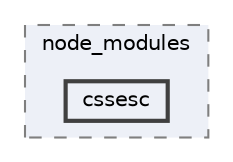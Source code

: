 digraph "pkiclassroomrescheduler/src/main/frontend/node_modules/cssesc"
{
 // LATEX_PDF_SIZE
  bgcolor="transparent";
  edge [fontname=Helvetica,fontsize=10,labelfontname=Helvetica,labelfontsize=10];
  node [fontname=Helvetica,fontsize=10,shape=box,height=0.2,width=0.4];
  compound=true
  subgraph clusterdir_72953eda66ccb3a2722c28e1c3e6c23b {
    graph [ bgcolor="#edf0f7", pencolor="grey50", label="node_modules", fontname=Helvetica,fontsize=10 style="filled,dashed", URL="dir_72953eda66ccb3a2722c28e1c3e6c23b.html",tooltip=""]
  dir_e4988d44cca6dad6512f3bedbe40b9cb [label="cssesc", fillcolor="#edf0f7", color="grey25", style="filled,bold", URL="dir_e4988d44cca6dad6512f3bedbe40b9cb.html",tooltip=""];
  }
}
